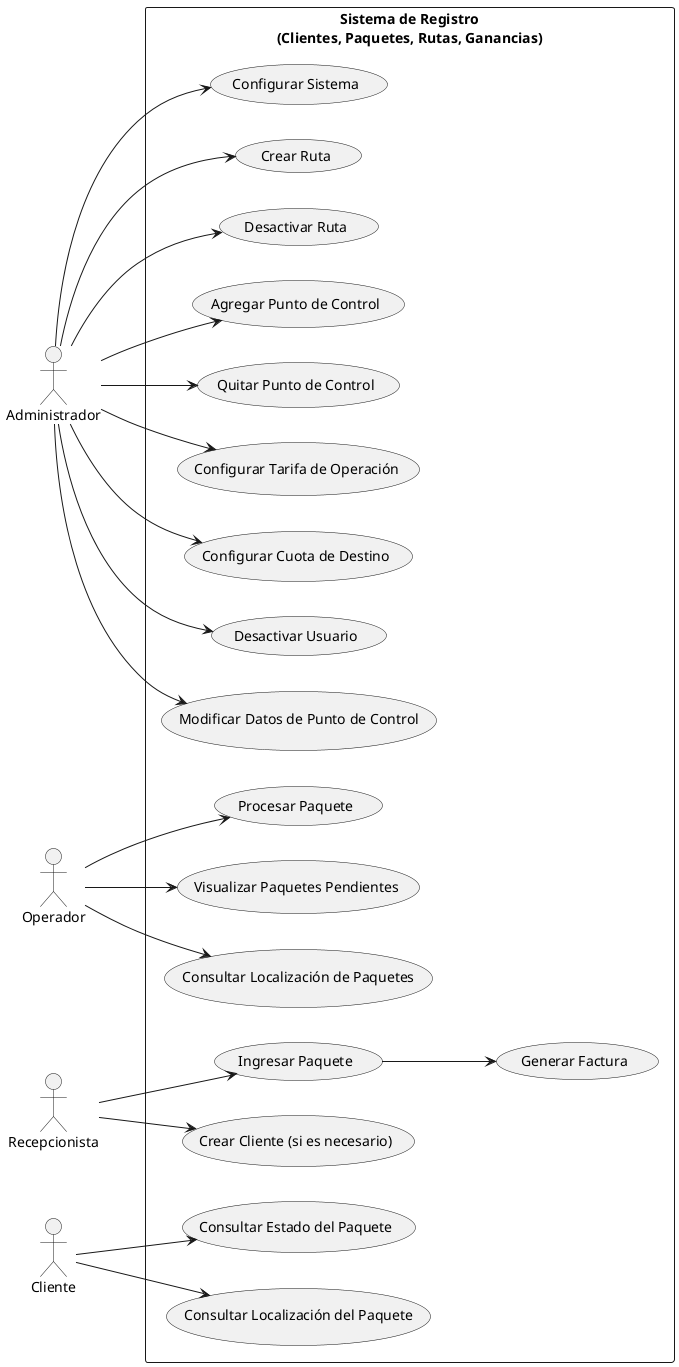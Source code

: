 @startuml

left to right direction

actor "Administrador" as Admin
actor "Operador" as Operador
actor "Recepcionista" as Recepcionista
actor "Cliente" as Cliente

rectangle "Sistema de Registro\n(Clientes, Paquetes, Rutas, Ganancias)" {
    usecase "Configurar Sistema" as Configuracion
    usecase "Crear Ruta" as CrearRuta
    usecase "Desactivar Ruta" as DesactivarRuta
    usecase "Agregar Punto de Control" as AgregarPuntoControl
    usecase "Quitar Punto de Control" as QuitarPuntoControl
    usecase "Configurar Tarifa de Operación" as ConfigurarTarifaOperacion
    usecase "Configurar Cuota de Destino" as ConfigurarCuotaDestino
    usecase "Desactivar Usuario" as DesactivarUsuario
    usecase "Modificar Datos de Punto de Control" as ModificarDatosPuntoControl

    Admin --> Configuracion
    Admin --> CrearRuta
    Admin --> DesactivarRuta
    Admin --> AgregarPuntoControl
    Admin --> QuitarPuntoControl
    Admin --> ConfigurarTarifaOperacion
    Admin --> ConfigurarCuotaDestino
    Admin --> DesactivarUsuario
    Admin --> ModificarDatosPuntoControl

    usecase "Procesar Paquete" as ProcesarPaquete
    usecase "Visualizar Paquetes Pendientes" as VisualizarPaquetesPendientes
    usecase "Consultar Localización de Paquetes" as ConsultarLocalizacion

    Operador --> ProcesarPaquete
    Operador --> VisualizarPaquetesPendientes
    Operador --> ConsultarLocalizacion

    usecase "Ingresar Paquete" as IngresarPaquete
    usecase "Crear Cliente (si es necesario)" as CrearCliente

    Recepcionista --> IngresarPaquete
    Recepcionista --> CrearCliente

    usecase "Generar Factura" as GenerarFactura

    IngresarPaquete --> GenerarFactura

    usecase "Consultar Estado del Paquete" as ConsultarEstadoPaquete
    usecase "Consultar Localización del Paquete" as ConsultarLocalizacionPaquete

    Cliente --> ConsultarEstadoPaquete
    Cliente --> ConsultarLocalizacionPaquete
}

@enduml